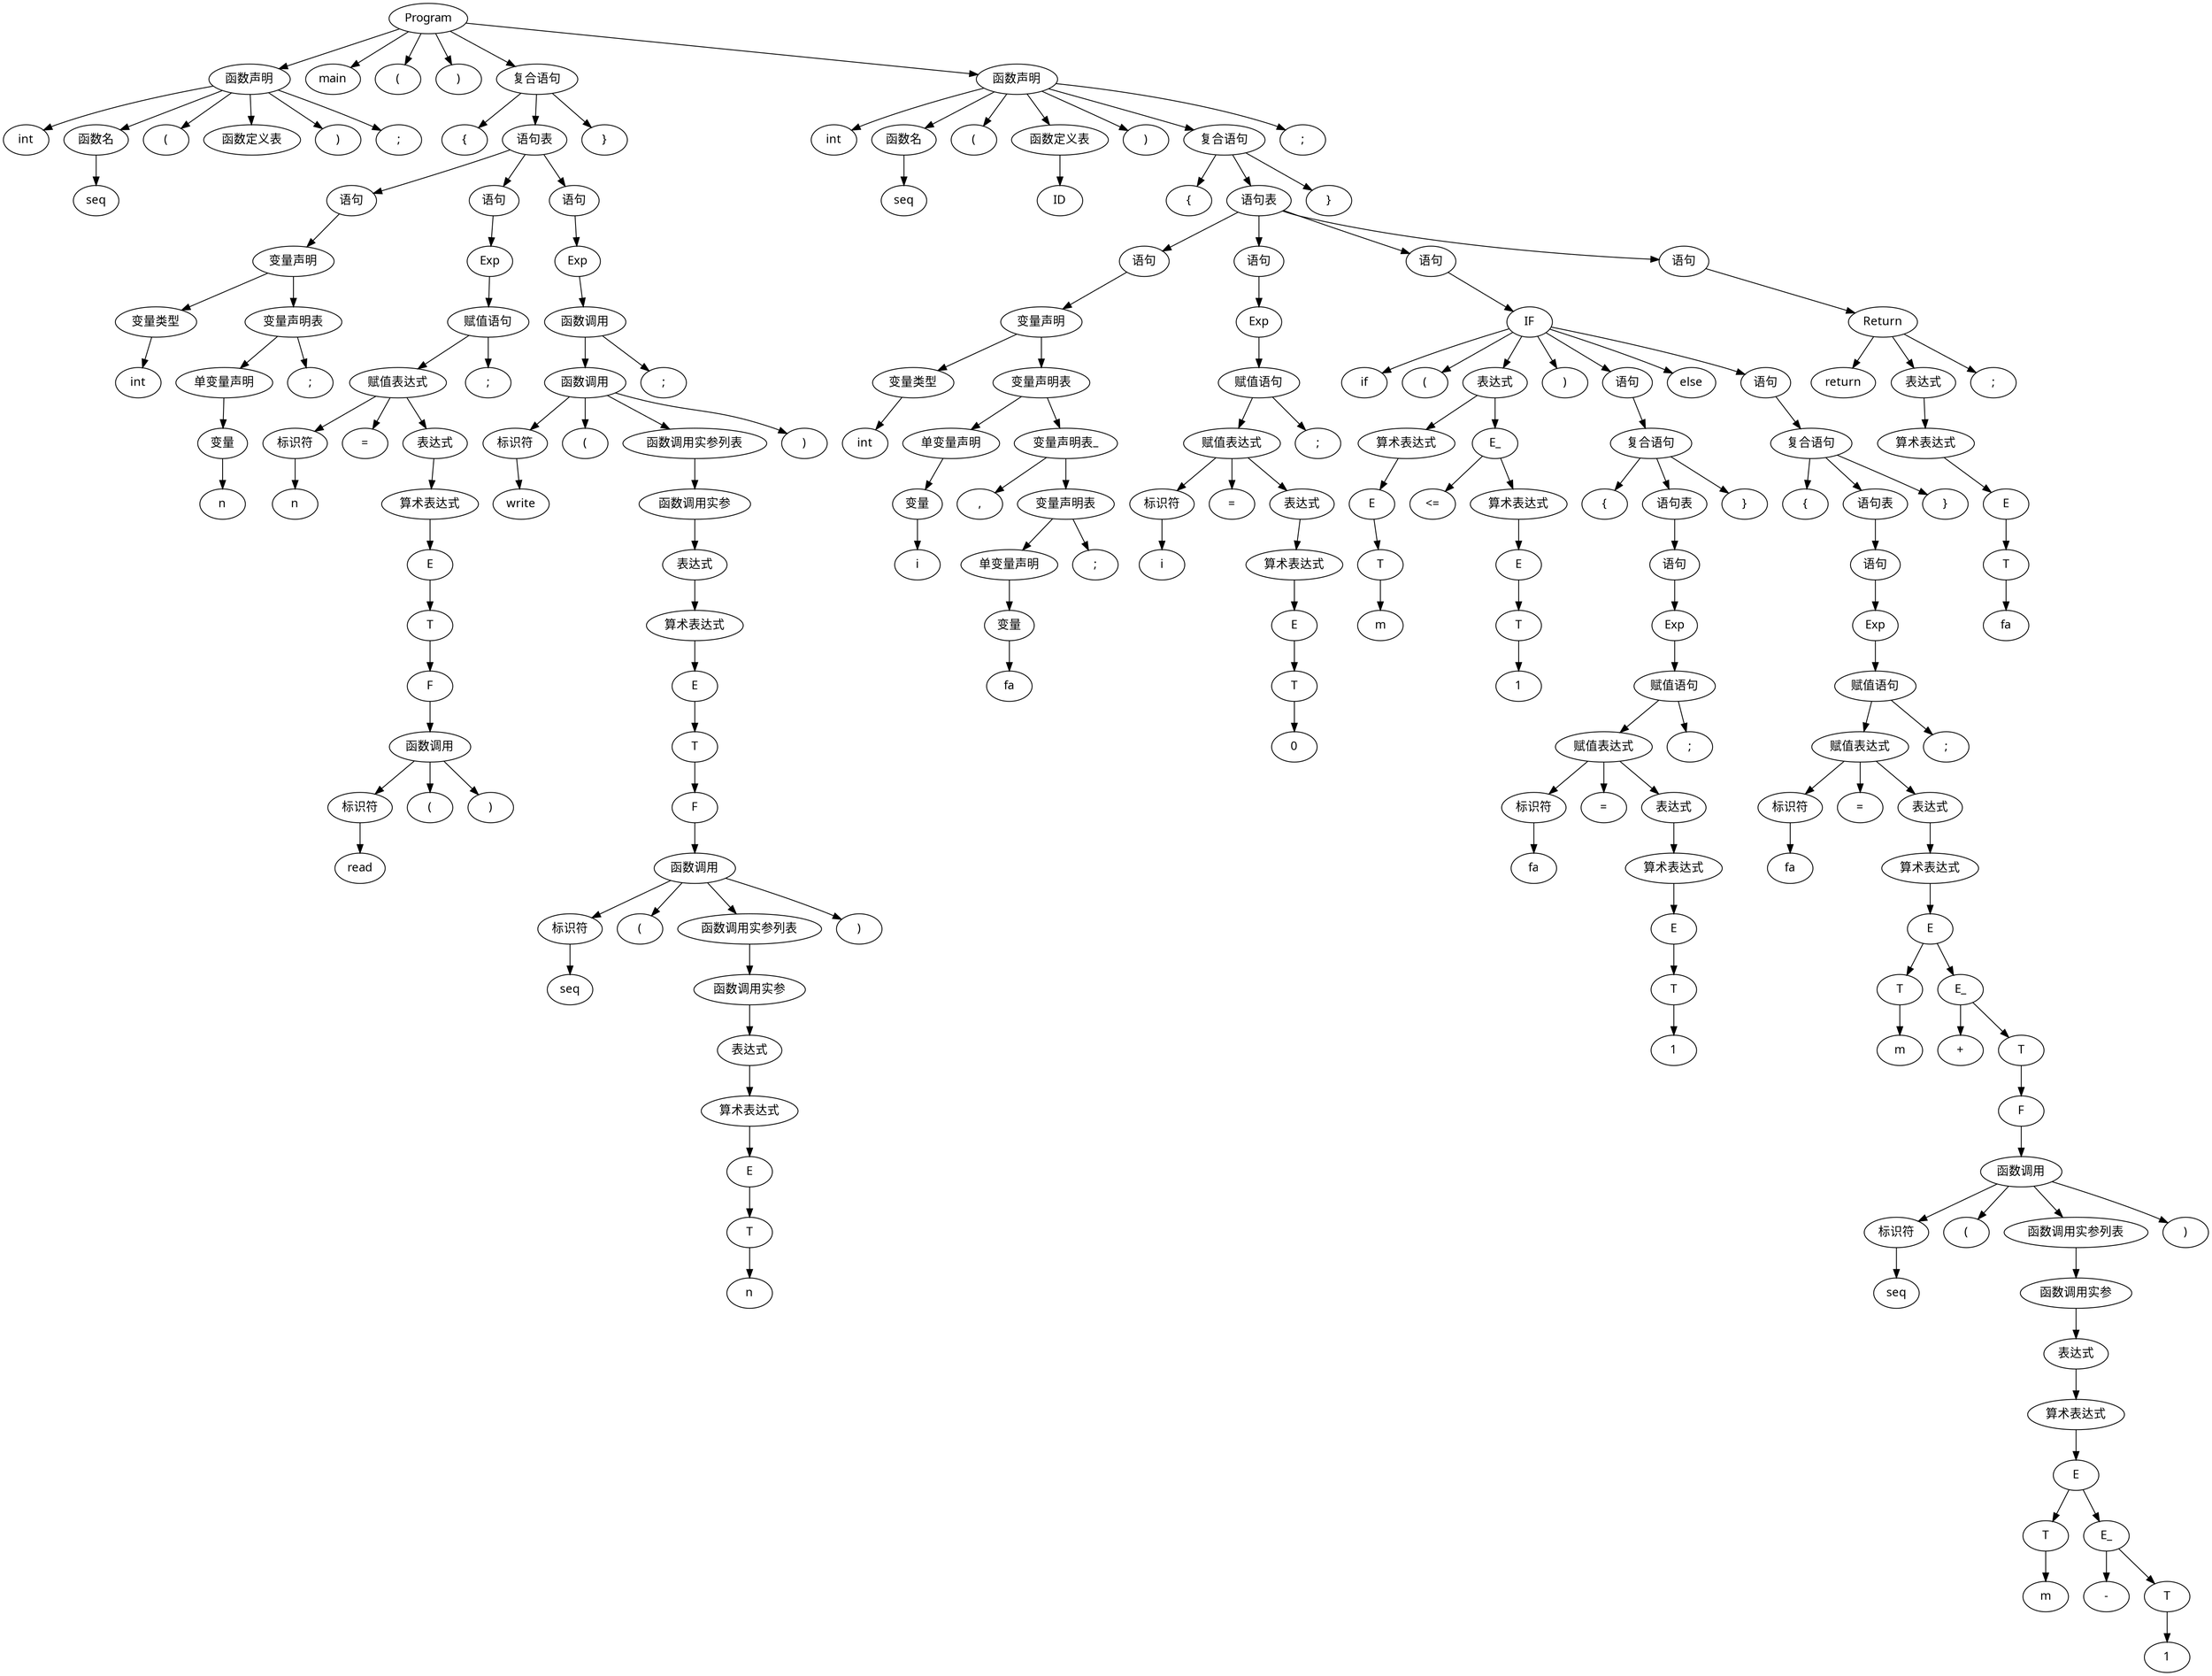 // test4.1-2.txt
digraph {
	node [fontname="Microsoft YaHei"]
	1 [label=Program]
	2 [label="函数声明"]
	3 [label=int]
	4 [label="函数名"]
	5 [label=seq]
	6 [label="("]
	7 [label="函数定义表"]
	8 [label=")"]
	9 [label=";"]
	10 [label=main]
	11 [label="("]
	12 [label=")"]
	13 [label="复合语句"]
	14 [label="{"]
	15 [label="语句表"]
	16 [label="语句"]
	17 [label="变量声明"]
	18 [label="变量类型"]
	19 [label=int]
	20 [label="变量声明表"]
	21 [label="单变量声明"]
	22 [label="变量"]
	23 [label=n]
	24 [label=";"]
	25 [label="语句"]
	26 [label=Exp]
	27 [label="赋值语句"]
	28 [label="赋值表达式"]
	29 [label="标识符"]
	30 [label=n]
	31 [label="="]
	32 [label="表达式"]
	33 [label="算术表达式"]
	34 [label=E]
	35 [label=T]
	36 [label=F]
	37 [label="函数调用"]
	38 [label="标识符"]
	39 [label=read]
	40 [label="("]
	41 [label=")"]
	42 [label=";"]
	43 [label="语句"]
	44 [label=Exp]
	45 [label="函数调用"]
	46 [label="函数调用"]
	47 [label="标识符"]
	48 [label=write]
	49 [label="("]
	50 [label="函数调用实参列表"]
	51 [label="函数调用实参"]
	52 [label="表达式"]
	53 [label="算术表达式"]
	54 [label=E]
	55 [label=T]
	56 [label=F]
	57 [label="函数调用"]
	58 [label="标识符"]
	59 [label=seq]
	60 [label="("]
	61 [label="函数调用实参列表"]
	62 [label="函数调用实参"]
	63 [label="表达式"]
	64 [label="算术表达式"]
	65 [label=E]
	66 [label=T]
	67 [label=n]
	68 [label=")"]
	69 [label=")"]
	70 [label=";"]
	71 [label="}"]
	72 [label="函数声明"]
	73 [label=int]
	74 [label="函数名"]
	75 [label=seq]
	76 [label="("]
	77 [label="函数定义表"]
	78 [label=ID]
	79 [label=")"]
	80 [label="复合语句"]
	81 [label="{"]
	82 [label="语句表"]
	83 [label="语句"]
	84 [label="变量声明"]
	85 [label="变量类型"]
	86 [label=int]
	87 [label="变量声明表"]
	88 [label="单变量声明"]
	89 [label="变量"]
	90 [label=i]
	91 [label="变量声明表_"]
	92 [label=","]
	93 [label="变量声明表"]
	94 [label="单变量声明"]
	95 [label="变量"]
	96 [label=fa]
	97 [label=";"]
	98 [label="语句"]
	99 [label=Exp]
	100 [label="赋值语句"]
	101 [label="赋值表达式"]
	102 [label="标识符"]
	103 [label=i]
	104 [label="="]
	105 [label="表达式"]
	106 [label="算术表达式"]
	107 [label=E]
	108 [label=T]
	109 [label=0]
	110 [label=";"]
	111 [label="语句"]
	112 [label=IF]
	113 [label=if]
	114 [label="("]
	115 [label="表达式"]
	116 [label="算术表达式"]
	117 [label=E]
	118 [label=T]
	119 [label=m]
	120 [label=E_]
	121 [label="<="]
	122 [label="算术表达式"]
	123 [label=E]
	124 [label=T]
	125 [label=1]
	126 [label=")"]
	127 [label="语句"]
	128 [label="复合语句"]
	129 [label="{"]
	130 [label="语句表"]
	131 [label="语句"]
	132 [label=Exp]
	133 [label="赋值语句"]
	134 [label="赋值表达式"]
	135 [label="标识符"]
	136 [label=fa]
	137 [label="="]
	138 [label="表达式"]
	139 [label="算术表达式"]
	140 [label=E]
	141 [label=T]
	142 [label=1]
	143 [label=";"]
	144 [label="}"]
	145 [label=else]
	146 [label="语句"]
	147 [label="复合语句"]
	148 [label="{"]
	149 [label="语句表"]
	150 [label="语句"]
	151 [label=Exp]
	152 [label="赋值语句"]
	153 [label="赋值表达式"]
	154 [label="标识符"]
	155 [label=fa]
	156 [label="="]
	157 [label="表达式"]
	158 [label="算术表达式"]
	159 [label=E]
	160 [label=T]
	161 [label=m]
	162 [label=E_]
	163 [label="+"]
	164 [label=T]
	165 [label=F]
	166 [label="函数调用"]
	167 [label="标识符"]
	168 [label=seq]
	169 [label="("]
	170 [label="函数调用实参列表"]
	171 [label="函数调用实参"]
	172 [label="表达式"]
	173 [label="算术表达式"]
	174 [label=E]
	175 [label=T]
	176 [label=m]
	177 [label=E_]
	178 [label="-"]
	179 [label=T]
	180 [label=1]
	181 [label=")"]
	182 [label=";"]
	183 [label="}"]
	184 [label="语句"]
	185 [label=Return]
	186 [label=return]
	187 [label="表达式"]
	188 [label="算术表达式"]
	189 [label=E]
	190 [label=T]
	191 [label=fa]
	192 [label=";"]
	193 [label="}"]
	194 [label=";"]
	1 -> 2
	2 -> 3
	2 -> 4
	4 -> 5
	2 -> 6
	2 -> 7
	2 -> 8
	2 -> 9
	1 -> 10
	1 -> 11
	1 -> 12
	1 -> 13
	13 -> 14
	13 -> 15
	15 -> 16
	16 -> 17
	17 -> 18
	18 -> 19
	17 -> 20
	20 -> 21
	21 -> 22
	22 -> 23
	20 -> 24
	15 -> 25
	25 -> 26
	26 -> 27
	27 -> 28
	28 -> 29
	29 -> 30
	28 -> 31
	28 -> 32
	32 -> 33
	33 -> 34
	34 -> 35
	35 -> 36
	36 -> 37
	37 -> 38
	38 -> 39
	37 -> 40
	37 -> 41
	27 -> 42
	15 -> 43
	43 -> 44
	44 -> 45
	45 -> 46
	46 -> 47
	47 -> 48
	46 -> 49
	46 -> 50
	50 -> 51
	51 -> 52
	52 -> 53
	53 -> 54
	54 -> 55
	55 -> 56
	56 -> 57
	57 -> 58
	58 -> 59
	57 -> 60
	57 -> 61
	61 -> 62
	62 -> 63
	63 -> 64
	64 -> 65
	65 -> 66
	66 -> 67
	57 -> 68
	46 -> 69
	45 -> 70
	13 -> 71
	1 -> 72
	72 -> 73
	72 -> 74
	74 -> 75
	72 -> 76
	72 -> 77
	77 -> 78
	72 -> 79
	72 -> 80
	80 -> 81
	80 -> 82
	82 -> 83
	83 -> 84
	84 -> 85
	85 -> 86
	84 -> 87
	87 -> 88
	88 -> 89
	89 -> 90
	87 -> 91
	91 -> 92
	91 -> 93
	93 -> 94
	94 -> 95
	95 -> 96
	93 -> 97
	82 -> 98
	98 -> 99
	99 -> 100
	100 -> 101
	101 -> 102
	102 -> 103
	101 -> 104
	101 -> 105
	105 -> 106
	106 -> 107
	107 -> 108
	108 -> 109
	100 -> 110
	82 -> 111
	111 -> 112
	112 -> 113
	112 -> 114
	112 -> 115
	115 -> 116
	116 -> 117
	117 -> 118
	118 -> 119
	115 -> 120
	120 -> 121
	120 -> 122
	122 -> 123
	123 -> 124
	124 -> 125
	112 -> 126
	112 -> 127
	127 -> 128
	128 -> 129
	128 -> 130
	130 -> 131
	131 -> 132
	132 -> 133
	133 -> 134
	134 -> 135
	135 -> 136
	134 -> 137
	134 -> 138
	138 -> 139
	139 -> 140
	140 -> 141
	141 -> 142
	133 -> 143
	128 -> 144
	112 -> 145
	112 -> 146
	146 -> 147
	147 -> 148
	147 -> 149
	149 -> 150
	150 -> 151
	151 -> 152
	152 -> 153
	153 -> 154
	154 -> 155
	153 -> 156
	153 -> 157
	157 -> 158
	158 -> 159
	159 -> 160
	160 -> 161
	159 -> 162
	162 -> 163
	162 -> 164
	164 -> 165
	165 -> 166
	166 -> 167
	167 -> 168
	166 -> 169
	166 -> 170
	170 -> 171
	171 -> 172
	172 -> 173
	173 -> 174
	174 -> 175
	175 -> 176
	174 -> 177
	177 -> 178
	177 -> 179
	179 -> 180
	166 -> 181
	152 -> 182
	147 -> 183
	82 -> 184
	184 -> 185
	185 -> 186
	185 -> 187
	187 -> 188
	188 -> 189
	189 -> 190
	190 -> 191
	185 -> 192
	80 -> 193
	72 -> 194
}
